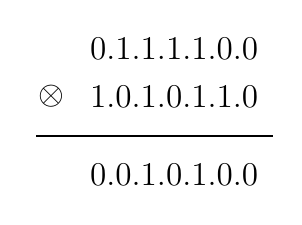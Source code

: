 \begin{tikzpicture}

\large
\begin{scope}
\node at (0,2.6) {$0.1.1.1.1.0.0$};
\node at (0,2) {$1.0.1.0.1.1.0$};
\node at (0,1) {$0.0.1.0.1.0.0$};
\node[left] at (-1.25,2) {$\otimes$};
\draw[thick] (-1.75,1.5)--++(3,0);
\end{scope}

\end{tikzpicture}